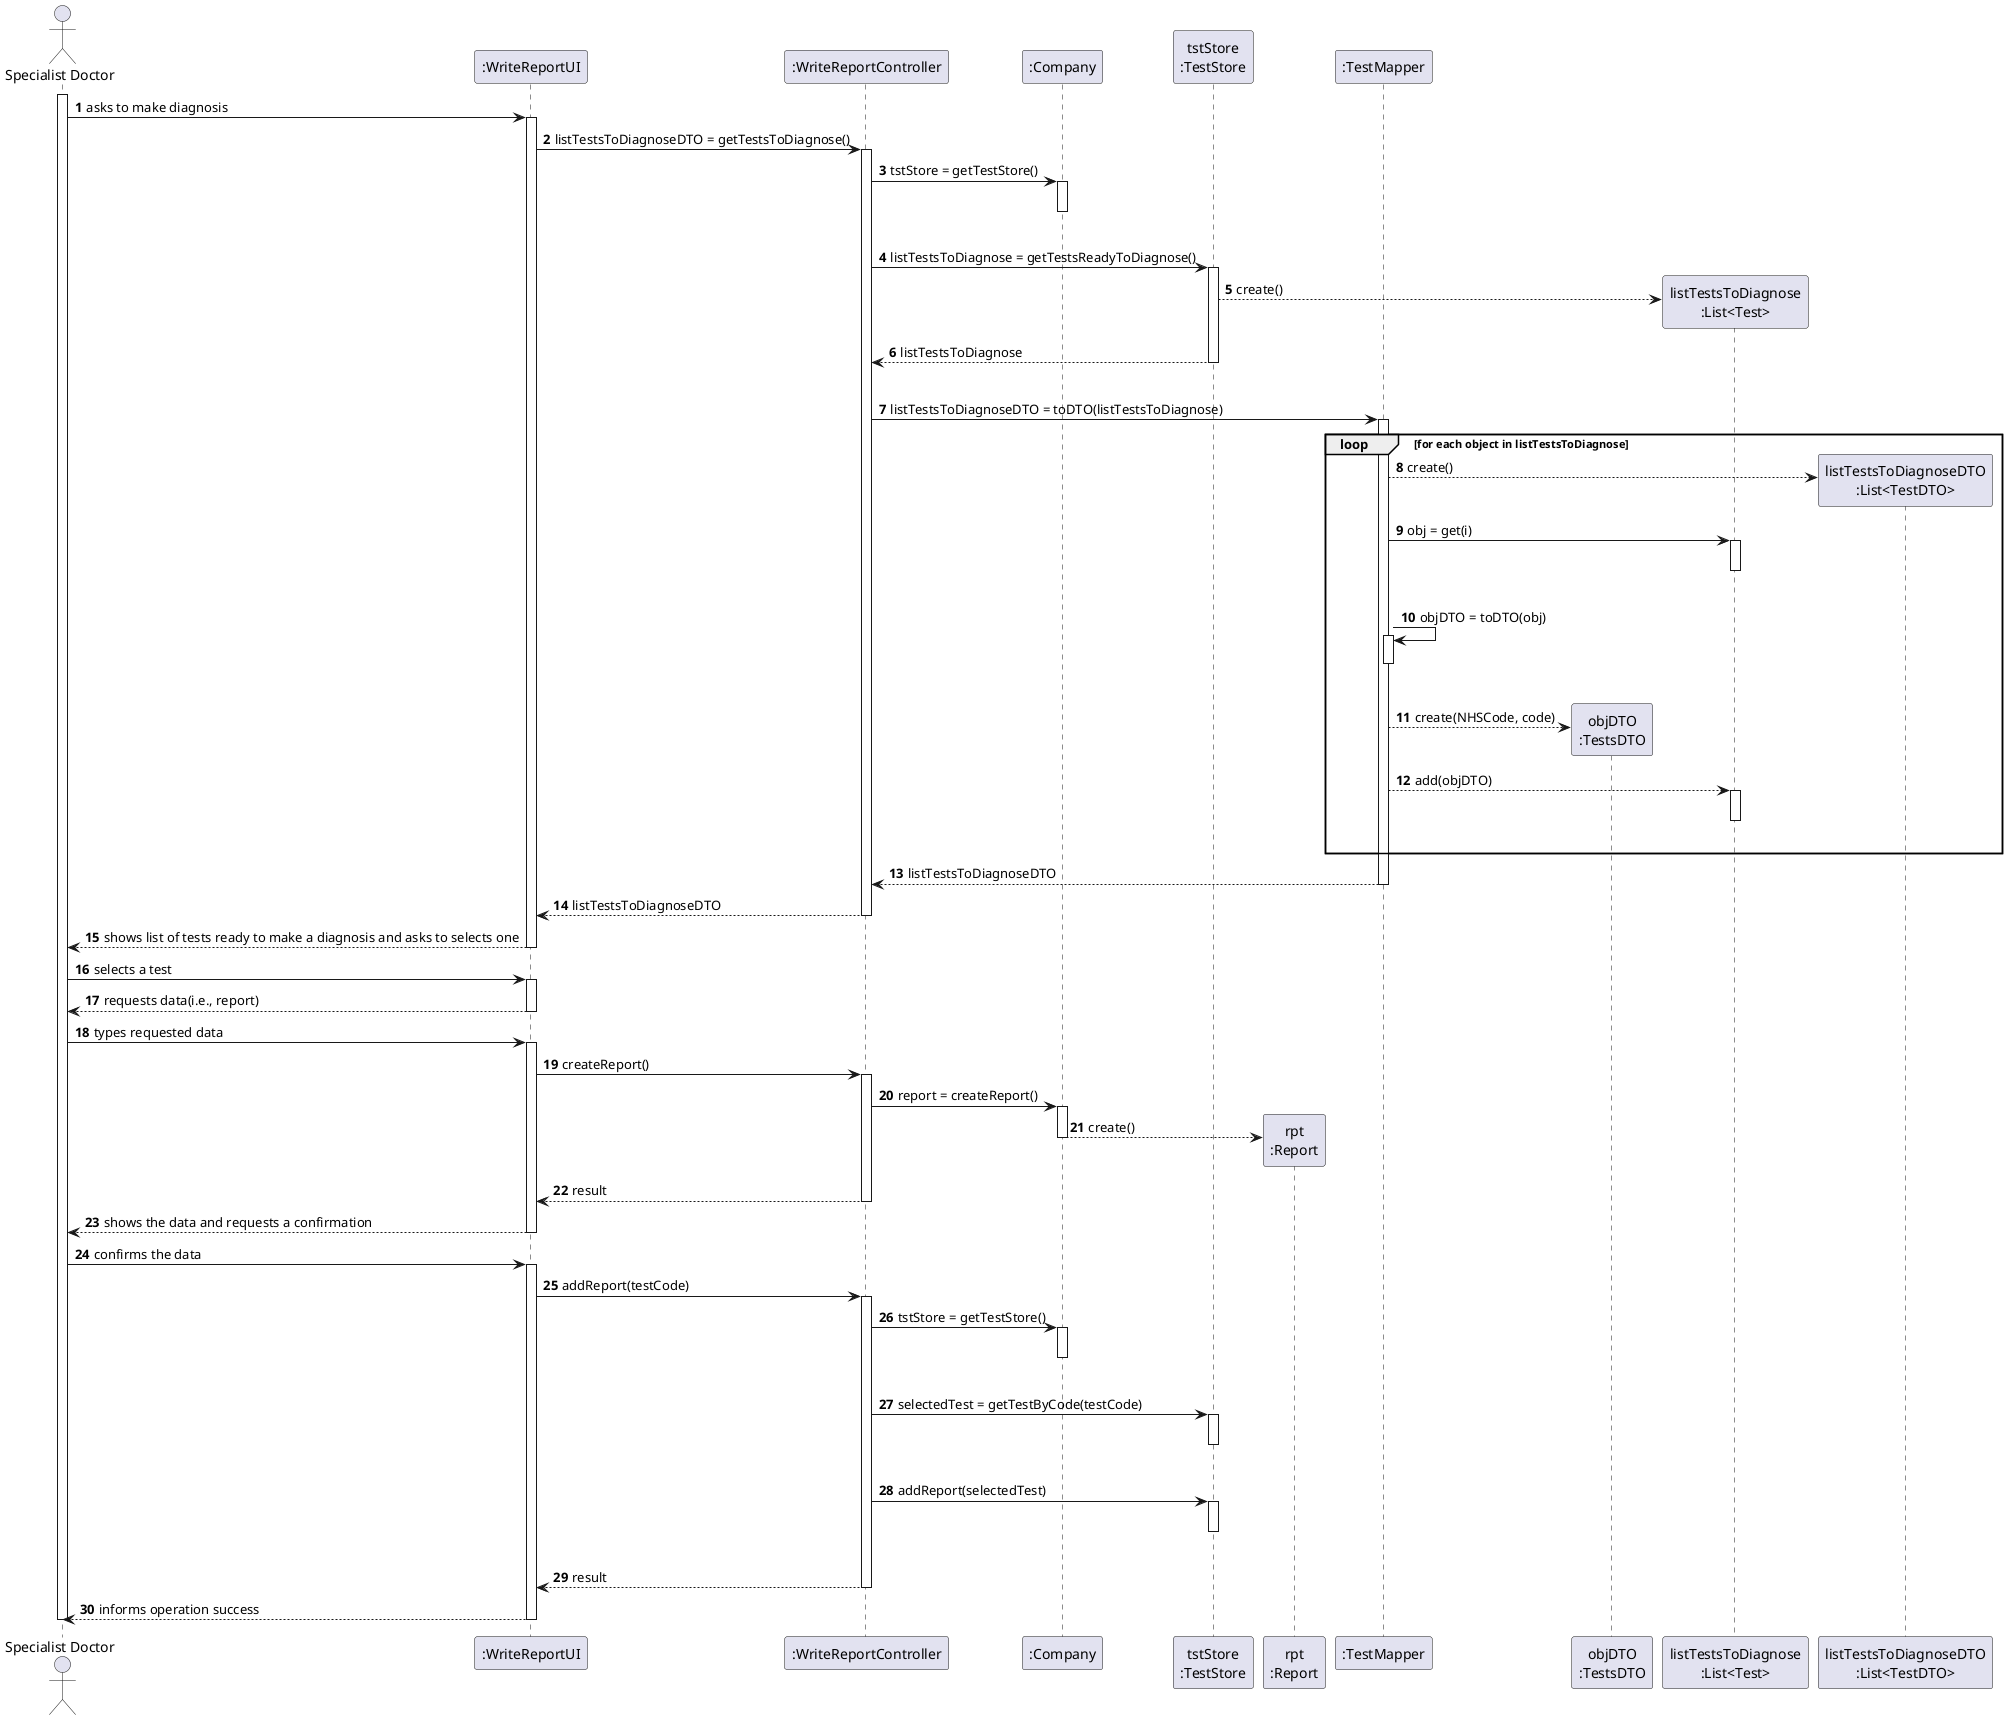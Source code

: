 @startuml
autonumber
actor "Specialist Doctor" as SPDT

participant ":WriteReportUI" as UI
participant ":WriteReportController" as CTRL
participant ":Company" as CMP
participant "tstStore\n:TestStore" as TSTSTORE
participant "rpt\n:Report" as RPT
participant ":TestMapper" as TSTMAPPER
participant "objDTO\n:TestsDTO" as OBJ_DTO
'participant "tst\n:Test" as TST
participant "listTestsToDiagnose\n:List<Test>" as LT
participant "listTestsToDiagnoseDTO\n:List<TestDTO>" as LIST_DTO

activate SPDT
SPDT -> UI : asks to make diagnosis
activate UI
UI -> CTRL : listTestsToDiagnoseDTO = getTestsToDiagnose()
activate CTRL

CTRL -> CMP : tstStore = getTestStore()
activate CMP
|||
deactivate CMP

CTRL -> TSTSTORE : listTestsToDiagnose = getTestsReadyToDiagnose()
activate TSTSTORE

TSTSTORE --> LT** : create()
TSTSTORE --> CTRL : listTestsToDiagnose
deactivate TSTSTORE
|||

CTRL -> TSTMAPPER : listTestsToDiagnoseDTO = toDTO(listTestsToDiagnose)
activate TSTMAPPER

loop for each object in listTestsToDiagnose
TSTMAPPER --> LIST_DTO** : create()
TSTMAPPER -> LT : obj = get(i)
activate LT
|||
deactivate LT

TSTMAPPER -> TSTMAPPER : objDTO = toDTO(obj)
activate TSTMAPPER
|||
deactivate TSTMAPPER

TSTMAPPER --> OBJ_DTO** : create(NHSCode, code)

TSTMAPPER --> LT : add(objDTO)
activate LT
|||
deactivate LT
end

TSTMAPPER --> CTRL : listTestsToDiagnoseDTO
deactivate TSTMAPPER

CTRL --> UI : listTestsToDiagnoseDTO
deactivate CTRL

UI --> SPDT : shows list of tests ready to make a diagnosis and asks to selects one
deactivate UI

'spdt writes the test code in the UI
'it uses the test code when adding the report

SPDT -> UI : selects a test
activate UI

UI --> SPDT : requests data(i.e., report)
deactivate UI

SPDT -> UI : types requested data
activate UI

UI -> CTRL : createReport()
activate CTRL

CTRL -> CMP : report = createReport()
activate CMP

CMP --> RPT** : create()
deactivate CMP

CTRL --> UI : result
deactivate CTRL
UI --> SPDT : shows the data and requests a confirmation
deactivate UI

SPDT -> UI : confirms the data
activate UI

UI -> CTRL : addReport(testCode)
activate CTRL

CTRL -> CMP : tstStore = getTestStore()
activate CMP
|||
deactivate CMP

CTRL -> TSTSTORE : selectedTest = getTestByCode(testCode)
activate TSTSTORE
|||
deactivate TSTSTORE

CTRL -> TSTSTORE : addReport(selectedTest)
activate TSTSTORE
|||
deactivate TSTSTORE

CTRL --> UI : result
deactivate CMP
deactivate CTRL

UI --> SPDT : informs operation success
deactivate UI
deactivate SPDT

@enduml